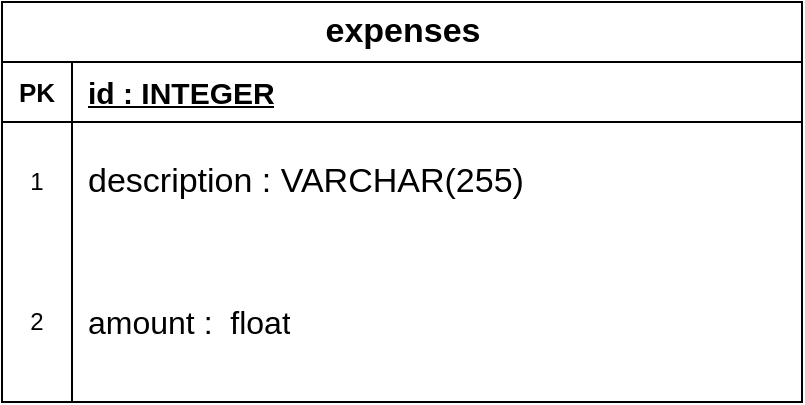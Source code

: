 <mxfile version="28.0.6">
  <diagram name="Page-1" id="DRU9kdyZ9oS7xBPIt7LC">
    <mxGraphModel dx="1106" dy="843" grid="1" gridSize="10" guides="1" tooltips="1" connect="1" arrows="1" fold="1" page="1" pageScale="1" pageWidth="850" pageHeight="1100" math="0" shadow="0">
      <root>
        <mxCell id="0" />
        <mxCell id="1" parent="0" />
        <mxCell id="oKSWMBTvN-q5TcJnCWOV-11" value="&lt;font style=&quot;font-size: 17px;&quot;&gt;expenses&lt;/font&gt;" style="shape=table;startSize=30;container=1;collapsible=1;childLayout=tableLayout;fixedRows=1;rowLines=0;fontStyle=1;align=center;resizeLast=1;html=1;" vertex="1" parent="1">
          <mxGeometry x="260" y="480" width="400" height="200" as="geometry">
            <mxRectangle x="334" y="480" width="90" height="30" as="alternateBounds" />
          </mxGeometry>
        </mxCell>
        <mxCell id="oKSWMBTvN-q5TcJnCWOV-12" value="" style="shape=tableRow;horizontal=0;startSize=0;swimlaneHead=0;swimlaneBody=0;fillColor=none;collapsible=0;dropTarget=0;points=[[0,0.5],[1,0.5]];portConstraint=eastwest;top=0;left=0;right=0;bottom=1;" vertex="1" parent="oKSWMBTvN-q5TcJnCWOV-11">
          <mxGeometry y="30" width="400" height="30" as="geometry" />
        </mxCell>
        <mxCell id="oKSWMBTvN-q5TcJnCWOV-13" value="&lt;font style=&quot;font-size: 13px;&quot;&gt;PK&lt;/font&gt;" style="shape=partialRectangle;connectable=0;fillColor=none;top=0;left=0;bottom=0;right=0;fontStyle=1;overflow=hidden;whiteSpace=wrap;html=1;" vertex="1" parent="oKSWMBTvN-q5TcJnCWOV-12">
          <mxGeometry width="35" height="30" as="geometry">
            <mxRectangle width="35" height="30" as="alternateBounds" />
          </mxGeometry>
        </mxCell>
        <mxCell id="oKSWMBTvN-q5TcJnCWOV-14" value="&lt;font style=&quot;font-size: 15px;&quot;&gt;id : INTEGER&lt;/font&gt;" style="shape=partialRectangle;connectable=0;fillColor=none;top=0;left=0;bottom=0;right=0;align=left;spacingLeft=6;fontStyle=5;overflow=hidden;whiteSpace=wrap;html=1;" vertex="1" parent="oKSWMBTvN-q5TcJnCWOV-12">
          <mxGeometry x="35" width="365" height="30" as="geometry">
            <mxRectangle width="365" height="30" as="alternateBounds" />
          </mxGeometry>
        </mxCell>
        <mxCell id="oKSWMBTvN-q5TcJnCWOV-15" value="" style="shape=tableRow;horizontal=0;startSize=0;swimlaneHead=0;swimlaneBody=0;fillColor=none;collapsible=0;dropTarget=0;points=[[0,0.5],[1,0.5]];portConstraint=eastwest;top=0;left=0;right=0;bottom=0;" vertex="1" parent="oKSWMBTvN-q5TcJnCWOV-11">
          <mxGeometry y="60" width="400" height="60" as="geometry" />
        </mxCell>
        <mxCell id="oKSWMBTvN-q5TcJnCWOV-16" value="1" style="shape=partialRectangle;connectable=0;fillColor=none;top=0;left=0;bottom=0;right=0;editable=1;overflow=hidden;whiteSpace=wrap;html=1;" vertex="1" parent="oKSWMBTvN-q5TcJnCWOV-15">
          <mxGeometry width="35" height="60" as="geometry">
            <mxRectangle width="35" height="60" as="alternateBounds" />
          </mxGeometry>
        </mxCell>
        <mxCell id="oKSWMBTvN-q5TcJnCWOV-17" value="&lt;font style=&quot;font-size: 17px;&quot;&gt;description : VARCHAR(255)&lt;/font&gt;" style="shape=partialRectangle;connectable=0;fillColor=none;top=0;left=0;bottom=0;right=0;align=left;spacingLeft=6;overflow=hidden;whiteSpace=wrap;html=1;" vertex="1" parent="oKSWMBTvN-q5TcJnCWOV-15">
          <mxGeometry x="35" width="365" height="60" as="geometry">
            <mxRectangle width="365" height="60" as="alternateBounds" />
          </mxGeometry>
        </mxCell>
        <mxCell id="oKSWMBTvN-q5TcJnCWOV-18" value="" style="shape=tableRow;horizontal=0;startSize=0;swimlaneHead=0;swimlaneBody=0;fillColor=none;collapsible=0;dropTarget=0;points=[[0,0.5],[1,0.5]];portConstraint=eastwest;top=0;left=0;right=0;bottom=0;" vertex="1" parent="oKSWMBTvN-q5TcJnCWOV-11">
          <mxGeometry y="120" width="400" height="80" as="geometry" />
        </mxCell>
        <mxCell id="oKSWMBTvN-q5TcJnCWOV-19" value="2" style="shape=partialRectangle;connectable=0;fillColor=none;top=0;left=0;bottom=0;right=0;editable=1;overflow=hidden;whiteSpace=wrap;html=1;" vertex="1" parent="oKSWMBTvN-q5TcJnCWOV-18">
          <mxGeometry width="35" height="80" as="geometry">
            <mxRectangle width="35" height="80" as="alternateBounds" />
          </mxGeometry>
        </mxCell>
        <mxCell id="oKSWMBTvN-q5TcJnCWOV-20" value="&lt;font style=&quot;font-size: 16px;&quot;&gt;amount :&amp;nbsp; float&lt;/font&gt;" style="shape=partialRectangle;connectable=0;fillColor=none;top=0;left=0;bottom=0;right=0;align=left;spacingLeft=6;overflow=hidden;whiteSpace=wrap;html=1;" vertex="1" parent="oKSWMBTvN-q5TcJnCWOV-18">
          <mxGeometry x="35" width="365" height="80" as="geometry">
            <mxRectangle width="365" height="80" as="alternateBounds" />
          </mxGeometry>
        </mxCell>
      </root>
    </mxGraphModel>
  </diagram>
</mxfile>

